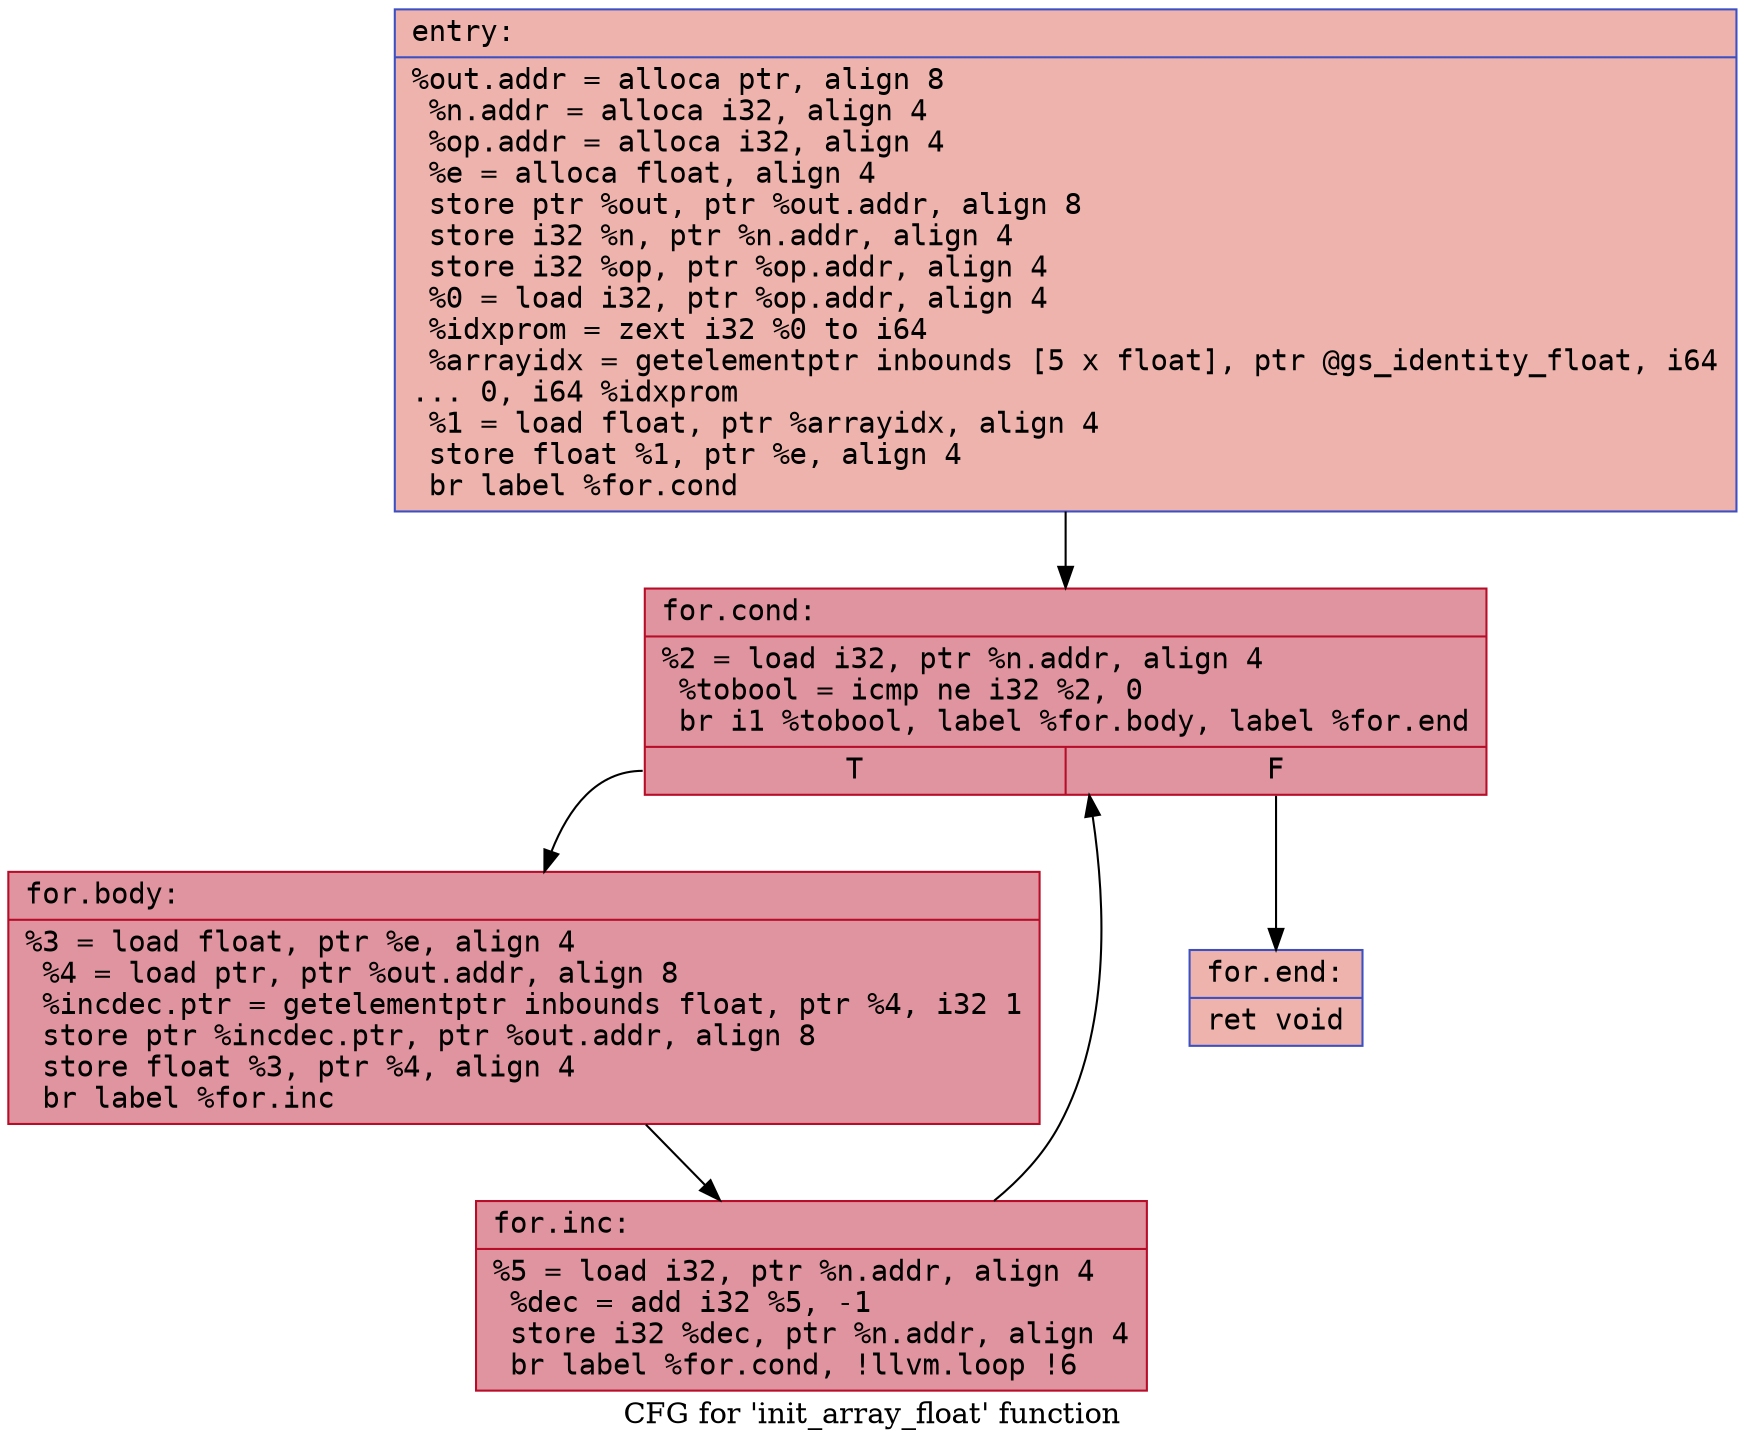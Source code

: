digraph "CFG for 'init_array_float' function" {
	label="CFG for 'init_array_float' function";

	Node0x55e011c98e10 [shape=record,color="#3d50c3ff", style=filled, fillcolor="#d6524470" fontname="Courier",label="{entry:\l|  %out.addr = alloca ptr, align 8\l  %n.addr = alloca i32, align 4\l  %op.addr = alloca i32, align 4\l  %e = alloca float, align 4\l  store ptr %out, ptr %out.addr, align 8\l  store i32 %n, ptr %n.addr, align 4\l  store i32 %op, ptr %op.addr, align 4\l  %0 = load i32, ptr %op.addr, align 4\l  %idxprom = zext i32 %0 to i64\l  %arrayidx = getelementptr inbounds [5 x float], ptr @gs_identity_float, i64\l... 0, i64 %idxprom\l  %1 = load float, ptr %arrayidx, align 4\l  store float %1, ptr %e, align 4\l  br label %for.cond\l}"];
	Node0x55e011c98e10 -> Node0x55e011c99540[tooltip="entry -> for.cond\nProbability 100.00%" ];
	Node0x55e011c99540 [shape=record,color="#b70d28ff", style=filled, fillcolor="#b70d2870" fontname="Courier",label="{for.cond:\l|  %2 = load i32, ptr %n.addr, align 4\l  %tobool = icmp ne i32 %2, 0\l  br i1 %tobool, label %for.body, label %for.end\l|{<s0>T|<s1>F}}"];
	Node0x55e011c99540:s0 -> Node0x55e011c99730[tooltip="for.cond -> for.body\nProbability 96.88%" ];
	Node0x55e011c99540:s1 -> Node0x55e011c99950[tooltip="for.cond -> for.end\nProbability 3.12%" ];
	Node0x55e011c99730 [shape=record,color="#b70d28ff", style=filled, fillcolor="#b70d2870" fontname="Courier",label="{for.body:\l|  %3 = load float, ptr %e, align 4\l  %4 = load ptr, ptr %out.addr, align 8\l  %incdec.ptr = getelementptr inbounds float, ptr %4, i32 1\l  store ptr %incdec.ptr, ptr %out.addr, align 8\l  store float %3, ptr %4, align 4\l  br label %for.inc\l}"];
	Node0x55e011c99730 -> Node0x55e011c99d80[tooltip="for.body -> for.inc\nProbability 100.00%" ];
	Node0x55e011c99d80 [shape=record,color="#b70d28ff", style=filled, fillcolor="#b70d2870" fontname="Courier",label="{for.inc:\l|  %5 = load i32, ptr %n.addr, align 4\l  %dec = add i32 %5, -1\l  store i32 %dec, ptr %n.addr, align 4\l  br label %for.cond, !llvm.loop !6\l}"];
	Node0x55e011c99d80 -> Node0x55e011c99540[tooltip="for.inc -> for.cond\nProbability 100.00%" ];
	Node0x55e011c99950 [shape=record,color="#3d50c3ff", style=filled, fillcolor="#d6524470" fontname="Courier",label="{for.end:\l|  ret void\l}"];
}
